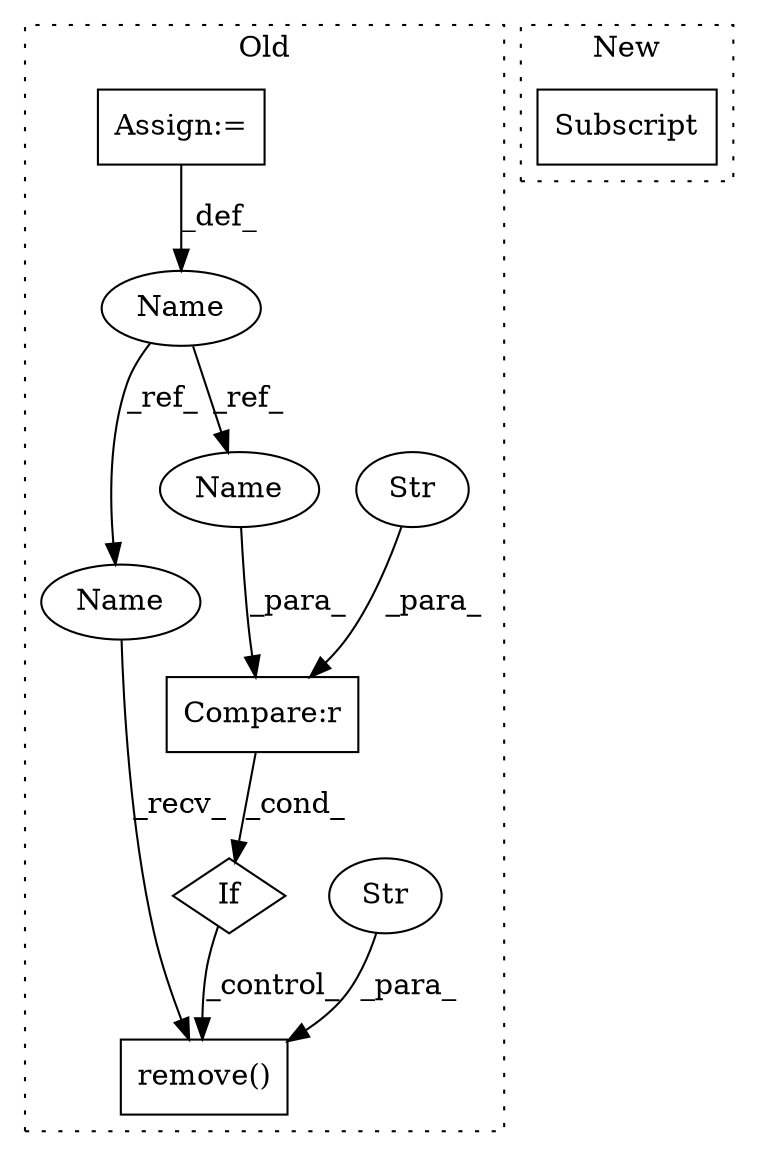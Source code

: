 digraph G {
subgraph cluster0 {
1 [label="remove()" a="75" s="4962,4981" l="13,1" shape="box"];
3 [label="If" a="96" s="4908" l="3" shape="diamond"];
4 [label="Compare:r" a="40" s="4929" l="15" shape="box"];
5 [label="Name" a="87" s="4876" l="5" shape="ellipse"];
6 [label="Str" a="66" s="4975" l="6" shape="ellipse"];
7 [label="Str" a="66" s="4929" l="6" shape="ellipse"];
8 [label="Assign:=" a="68" s="4881" l="3" shape="box"];
9 [label="Name" a="87" s="4962" l="5" shape="ellipse"];
10 [label="Name" a="87" s="4939" l="5" shape="ellipse"];
label = "Old";
style="dotted";
}
subgraph cluster1 {
2 [label="Subscript" a="63" s="4548,0" l="16,0" shape="box"];
label = "New";
style="dotted";
}
3 -> 1 [label="_control_"];
4 -> 3 [label="_cond_"];
5 -> 9 [label="_ref_"];
5 -> 10 [label="_ref_"];
6 -> 1 [label="_para_"];
7 -> 4 [label="_para_"];
8 -> 5 [label="_def_"];
9 -> 1 [label="_recv_"];
10 -> 4 [label="_para_"];
}